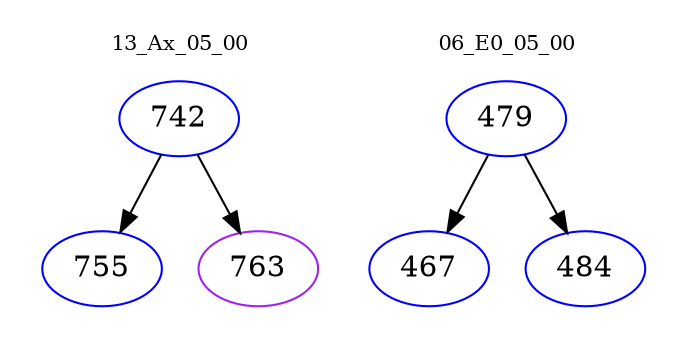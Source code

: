 digraph{
subgraph cluster_0 {
color = white
label = "13_Ax_05_00";
fontsize=10;
T0_742 [label="742", color="blue"]
T0_742 -> T0_755 [color="black"]
T0_755 [label="755", color="blue"]
T0_742 -> T0_763 [color="black"]
T0_763 [label="763", color="purple"]
}
subgraph cluster_1 {
color = white
label = "06_E0_05_00";
fontsize=10;
T1_479 [label="479", color="blue"]
T1_479 -> T1_467 [color="black"]
T1_467 [label="467", color="blue"]
T1_479 -> T1_484 [color="black"]
T1_484 [label="484", color="blue"]
}
}
